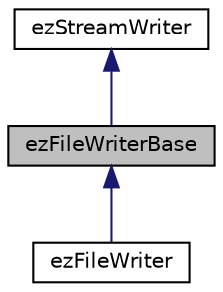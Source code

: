digraph "ezFileWriterBase"
{
 // LATEX_PDF_SIZE
  edge [fontname="Helvetica",fontsize="10",labelfontname="Helvetica",labelfontsize="10"];
  node [fontname="Helvetica",fontsize="10",shape=record];
  Node1 [label="ezFileWriterBase",height=0.2,width=0.4,color="black", fillcolor="grey75", style="filled", fontcolor="black",tooltip=" "];
  Node2 -> Node1 [dir="back",color="midnightblue",fontsize="10",style="solid",fontname="Helvetica"];
  Node2 [label="ezStreamWriter",height=0.2,width=0.4,color="black", fillcolor="white", style="filled",URL="$d6/dcc/classez_stream_writer.htm",tooltip="Interface for binary out (write) streams."];
  Node1 -> Node3 [dir="back",color="midnightblue",fontsize="10",style="solid",fontname="Helvetica"];
  Node3 [label="ezFileWriter",height=0.2,width=0.4,color="black", fillcolor="white", style="filled",URL="$da/d87/classez_file_writer.htm",tooltip="The default class to use to write data to a file, implements the ezStreamWriter interface."];
}
